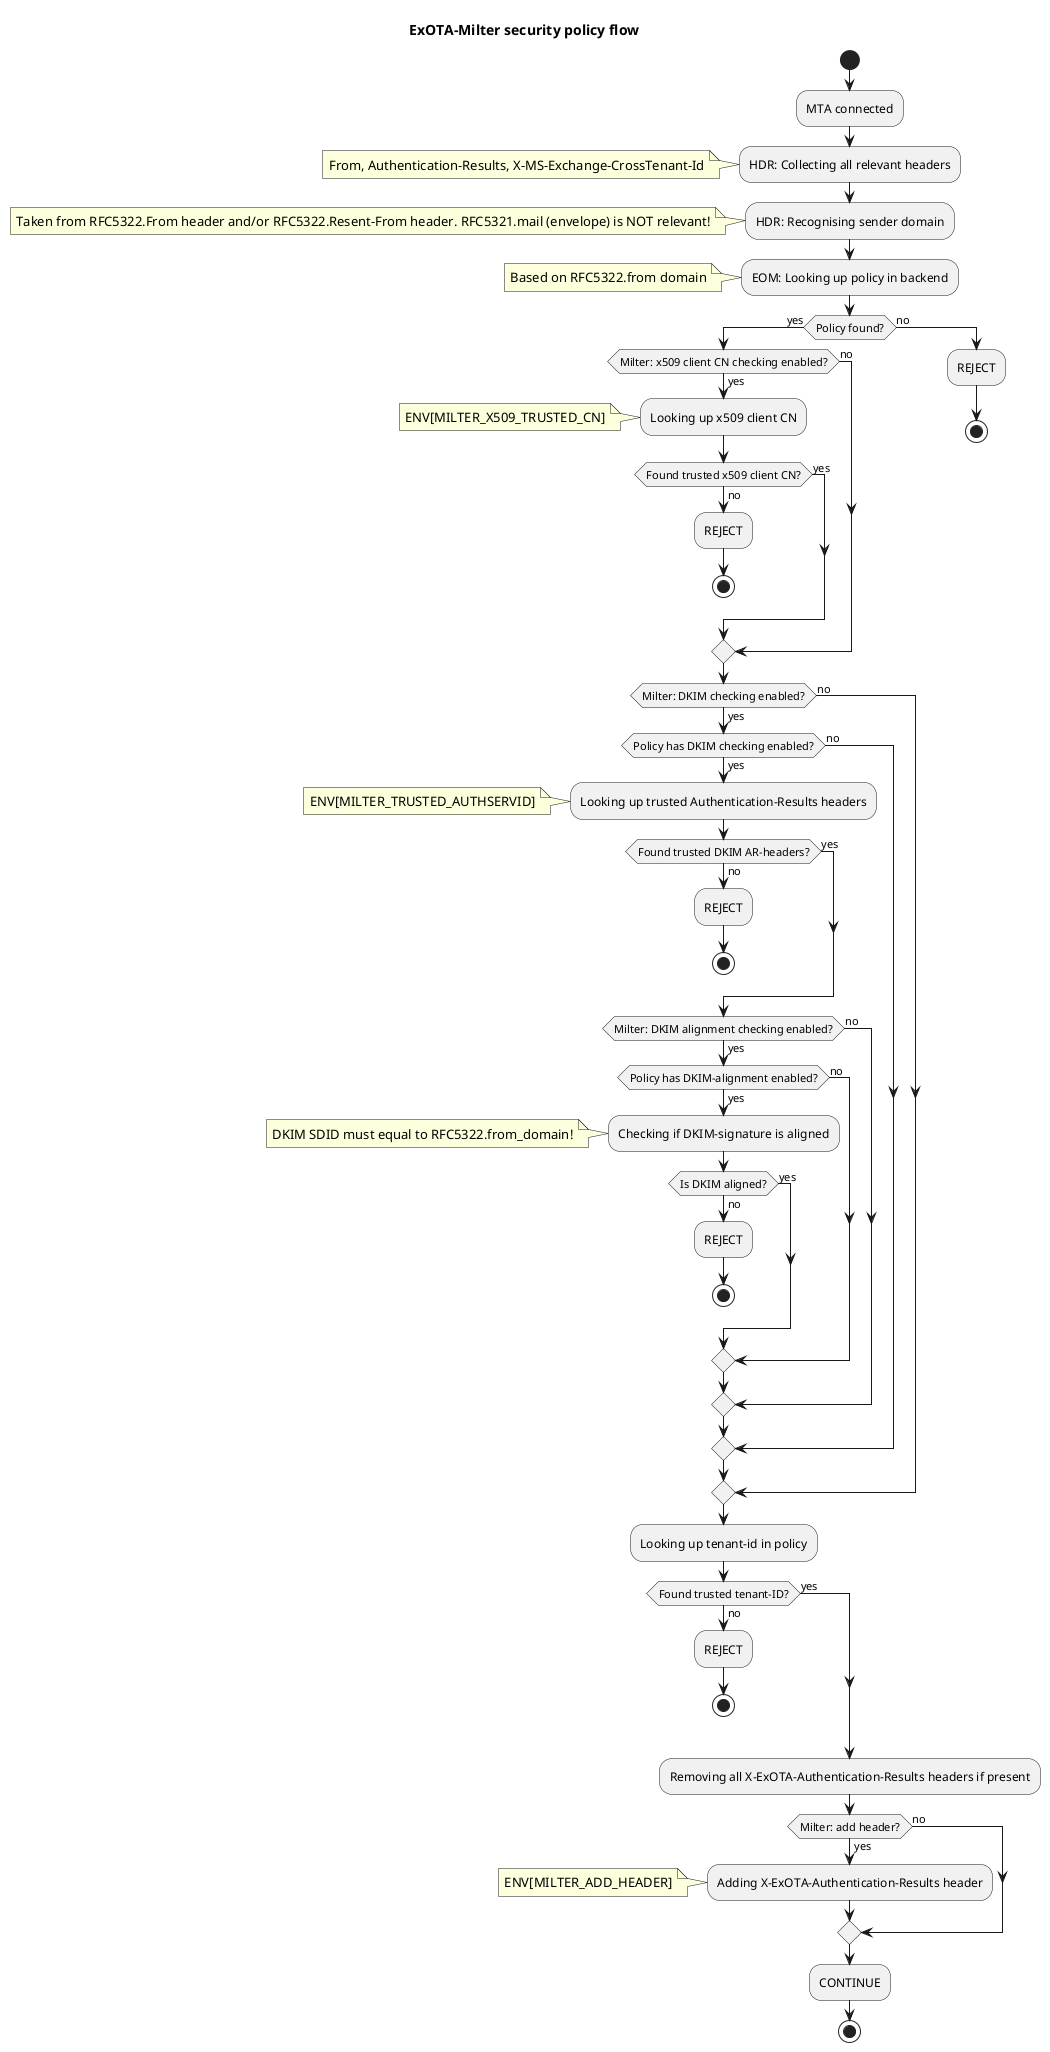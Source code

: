 @startuml

title ExOTA-Milter security policy flow 
start
:MTA connected; 

:HDR: Collecting all relevant headers;
note left: From, Authentication-Results, X-MS-Exchange-CrossTenant-Id

:HDR: Recognising sender domain;
note left: Taken from RFC5322.From header and/or RFC5322.Resent-From header. RFC5321.mail (envelope) is NOT relevant!

:EOM: Looking up policy in backend;
note left: Based on RFC5322.from domain

if (Policy found?) then (yes)
  if (Milter: x509 client CN checking enabled?) then (yes)
    :Looking up x509 client CN;
    note left: ENV[MILTER_X509_TRUSTED_CN]
    if (Found trusted x509 client CN?) then (yes)
    else (no)
      :REJECT;
      stop
    endif
  else (no)
  endif
  if (Milter: DKIM checking enabled?) then (yes)
    if (Policy has DKIM checking enabled?) then (yes)
      :Looking up trusted Authentication-Results headers;
      note left: ENV[MILTER_TRUSTED_AUTHSERVID]
      if (Found trusted DKIM AR-headers?) then (yes)
      else (no)
        :REJECT;
        stop
      endif
      if (Milter: DKIM alignment checking enabled?) then (yes)
        if (Policy has DKIM-alignment enabled?) then (yes)
          :Checking if DKIM-signature is aligned;
          note left: DKIM SDID must equal to RFC5322.from_domain!
          if (Is DKIM aligned?) then (yes)
          else (no)
            :REJECT;
            stop
          endif
        else (no)
        endif
      else (no)
      endif
    else (no)
    endif
  else (no)
  endif
  :Looking up tenant-id in policy;
  if (Found trusted tenant-ID?) then (no)
    :REJECT;
    stop
  else (yes)
  endif
else (no)
  :REJECT;
  stop
endif
:Removing all X-ExOTA-Authentication-Results headers if present;
if (Milter: add header?) then (yes)
  :Adding X-ExOTA-Authentication-Results header;
  note left: ENV[MILTER_ADD_HEADER]
else (no)
endif
:CONTINUE;
stop

@enduml
